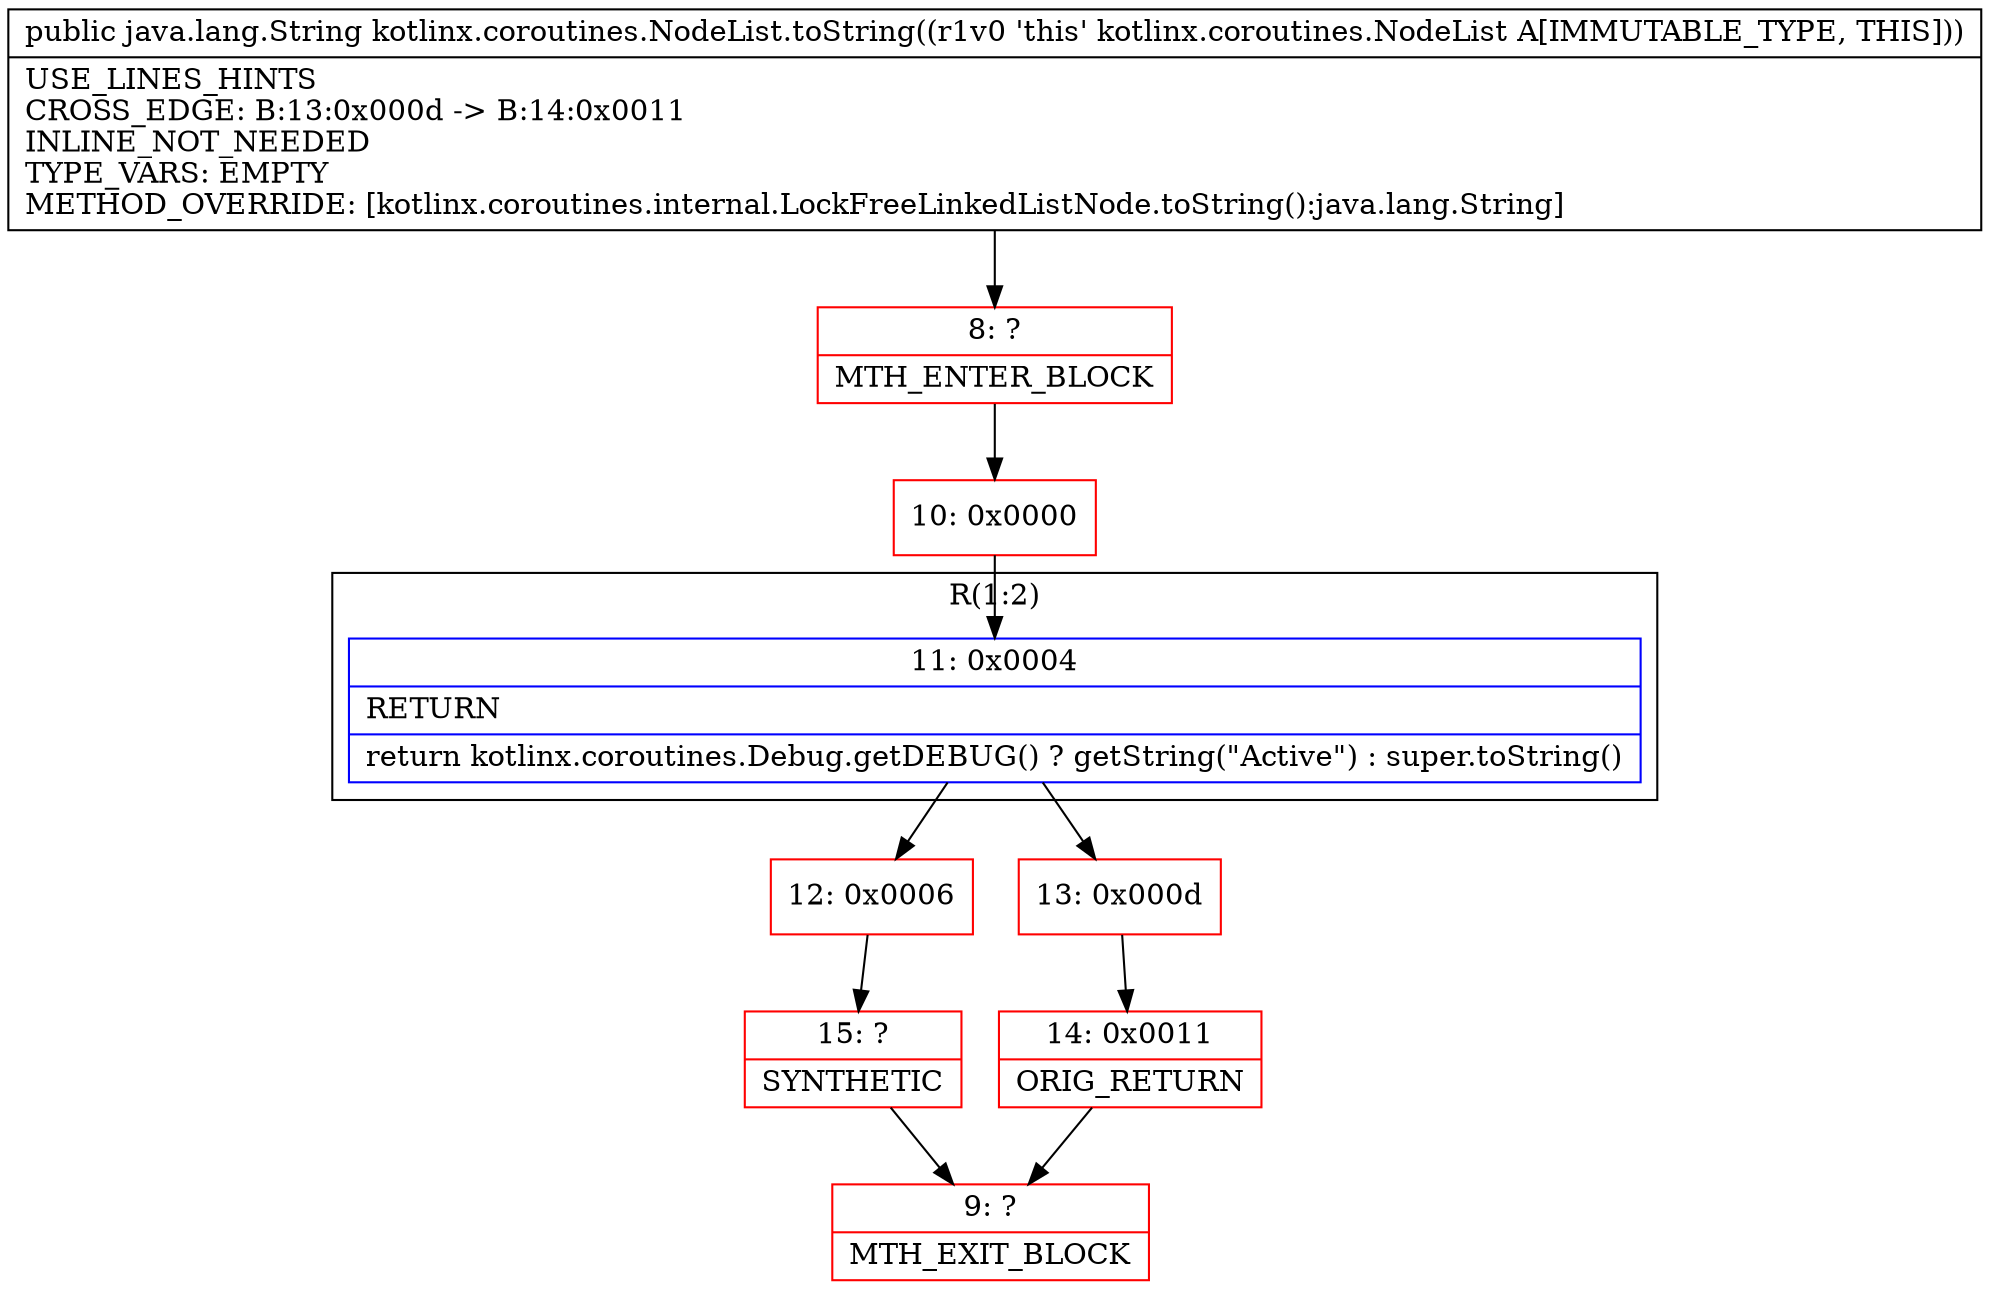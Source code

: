 digraph "CFG forkotlinx.coroutines.NodeList.toString()Ljava\/lang\/String;" {
subgraph cluster_Region_1505722206 {
label = "R(1:2)";
node [shape=record,color=blue];
Node_11 [shape=record,label="{11\:\ 0x0004|RETURN\l|return kotlinx.coroutines.Debug.getDEBUG() ? getString(\"Active\") : super.toString()\l}"];
}
Node_8 [shape=record,color=red,label="{8\:\ ?|MTH_ENTER_BLOCK\l}"];
Node_10 [shape=record,color=red,label="{10\:\ 0x0000}"];
Node_12 [shape=record,color=red,label="{12\:\ 0x0006}"];
Node_15 [shape=record,color=red,label="{15\:\ ?|SYNTHETIC\l}"];
Node_9 [shape=record,color=red,label="{9\:\ ?|MTH_EXIT_BLOCK\l}"];
Node_13 [shape=record,color=red,label="{13\:\ 0x000d}"];
Node_14 [shape=record,color=red,label="{14\:\ 0x0011|ORIG_RETURN\l}"];
MethodNode[shape=record,label="{public java.lang.String kotlinx.coroutines.NodeList.toString((r1v0 'this' kotlinx.coroutines.NodeList A[IMMUTABLE_TYPE, THIS]))  | USE_LINES_HINTS\lCROSS_EDGE: B:13:0x000d \-\> B:14:0x0011\lINLINE_NOT_NEEDED\lTYPE_VARS: EMPTY\lMETHOD_OVERRIDE: [kotlinx.coroutines.internal.LockFreeLinkedListNode.toString():java.lang.String]\l}"];
MethodNode -> Node_8;Node_11 -> Node_12;
Node_11 -> Node_13;
Node_8 -> Node_10;
Node_10 -> Node_11;
Node_12 -> Node_15;
Node_15 -> Node_9;
Node_13 -> Node_14;
Node_14 -> Node_9;
}

